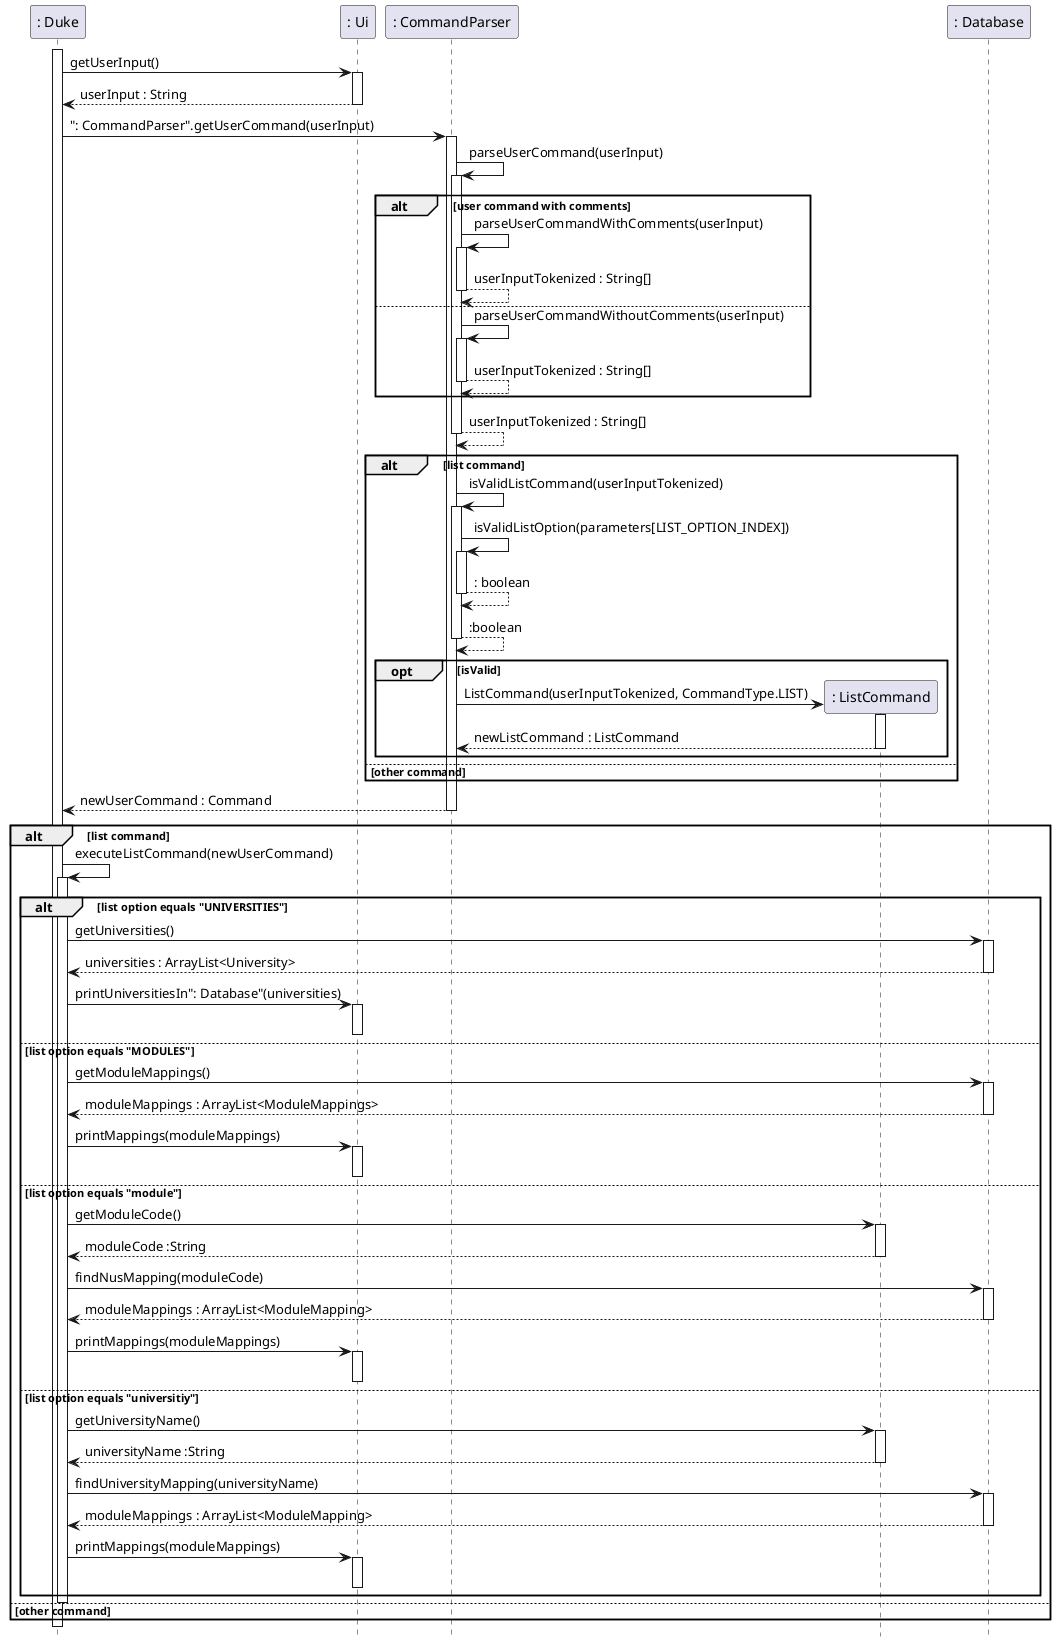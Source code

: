 @startuml

hide footbox

activate ": Duke"

": Duke" -> ": Ui" : getUserInput()
activate ": Ui"
": Ui" --> ": Duke" : userInput : String
deactivate ": Ui"

": Duke" -> ": CommandParser" : ": CommandParser".getUserCommand(userInput)
activate ": CommandParser"

": CommandParser" -> ": CommandParser" : parseUserCommand(userInput)
activate ": CommandParser"

alt user command with comments
    ": CommandParser" -> ": CommandParser" : parseUserCommandWithComments(userInput)
    activate ": CommandParser"

    ": CommandParser" --> ": CommandParser" : userInputTokenized : String[]
    deactivate ": CommandParser"

else
    ": CommandParser" -> ": CommandParser" : parseUserCommandWithoutComments(userInput)
    activate ": CommandParser"

    ": CommandParser" --> ": CommandParser" : userInputTokenized : String[]
    deactivate ": CommandParser" 
end

": CommandParser" --> ": CommandParser" : userInputTokenized : String[]
deactivate ": CommandParser"

alt list command

    ": CommandParser" -> ": CommandParser" : isValidListCommand(userInputTokenized)
    activate ": CommandParser"

    ": CommandParser" -> ": CommandParser" : isValidListOption(parameters[LIST_OPTION_INDEX])
    activate ": CommandParser"
    ": CommandParser" --> ": CommandParser" : : boolean
    deactivate ": CommandParser"

    ": CommandParser" --> ": CommandParser" : :boolean
    deactivate ": CommandParser"

    opt isValid

        create ": ListCommand"
        ": CommandParser" -> ": ListCommand" : ListCommand(userInputTokenized, CommandType.LIST)
        activate ": ListCommand"
        ": ListCommand" --> ": CommandParser" : newListCommand : ListCommand
        deactivate ": ListCommand"

    end

else other command

end

": CommandParser" --> ": Duke" : newUserCommand : Command
deactivate ": CommandParser"

alt list command

    ": Duke" -> ": Duke" : executeListCommand(newUserCommand)
    activate ": Duke"

    alt list option equals "UNIVERSITIES"

        ": Duke" -> ": Database" : getUniversities()
        activate ": Database"
        ": Database" --> ": Duke" : universities : ArrayList<University>
        deactivate ": Database"

        ": Duke" -> ": Ui" : printUniversitiesIn": Database"(universities)
        activate ": Ui"
        deactivate ": Ui"

    else list option equals "MODULES"

        ": Duke" -> ": Database" : getModuleMappings()
        activate ": Database"
        ": Database" --> ": Duke" : moduleMappings : ArrayList<ModuleMappings>
        deactivate ": Database"

        ": Duke" -> ": Ui" : printMappings(moduleMappings)
        activate ": Ui"
        deactivate ": Ui"

    else list option equals "module"

        ": Duke" -> ": ListCommand" : getModuleCode()
        activate ": ListCommand"
        ": ListCommand" --> ": Duke" : moduleCode :String
        deactivate ": ListCommand"
        
        ": Duke" -> ": Database" : findNusMapping(moduleCode)
        activate ": Database"
        ": Database" --> ": Duke" : moduleMappings : ArrayList<ModuleMapping>
        deactivate ": Database"

        ": Duke" -> ": Ui" : printMappings(moduleMappings)
        activate ": Ui"
        deactivate ": Ui"

    else list option equals "universitiy"

        ": Duke" -> ": ListCommand" : getUniversityName()
        activate ": ListCommand"
        ": ListCommand" --> ": Duke" : universityName :String
        deactivate ": ListCommand"
        
        ": Duke" -> ": Database" : findUniversityMapping(universityName)
        activate ": Database"
        ": Database" --> ": Duke" : moduleMappings : ArrayList<ModuleMapping>
        deactivate ": Database"

        ": Duke" -> ": Ui" : printMappings(moduleMappings)
        activate ": Ui"
        deactivate ": Ui"

    end

deactivate ": Duke"
else other command
end
deactivate ": Duke"

@enduml